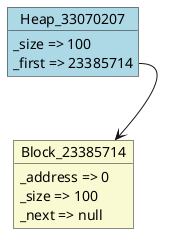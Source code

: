 @startuml object
object Heap_33070207#LightBlue {
  _size => 100
  _first => 23385714
}
object Block_23385714#LightGoldenRodYellow {
  _address => 0
  _size => 100
  _next => null
}
Heap_33070207::_first --> Block_23385714
@enduml
